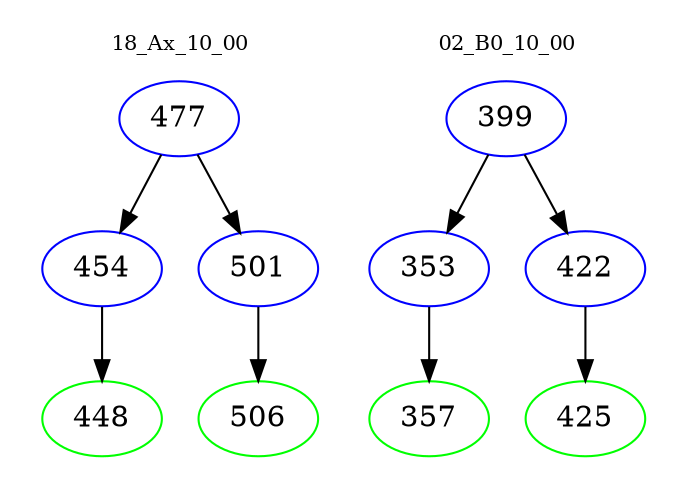 digraph{
subgraph cluster_0 {
color = white
label = "18_Ax_10_00";
fontsize=10;
T0_477 [label="477", color="blue"]
T0_477 -> T0_454 [color="black"]
T0_454 [label="454", color="blue"]
T0_454 -> T0_448 [color="black"]
T0_448 [label="448", color="green"]
T0_477 -> T0_501 [color="black"]
T0_501 [label="501", color="blue"]
T0_501 -> T0_506 [color="black"]
T0_506 [label="506", color="green"]
}
subgraph cluster_1 {
color = white
label = "02_B0_10_00";
fontsize=10;
T1_399 [label="399", color="blue"]
T1_399 -> T1_353 [color="black"]
T1_353 [label="353", color="blue"]
T1_353 -> T1_357 [color="black"]
T1_357 [label="357", color="green"]
T1_399 -> T1_422 [color="black"]
T1_422 [label="422", color="blue"]
T1_422 -> T1_425 [color="black"]
T1_425 [label="425", color="green"]
}
}
